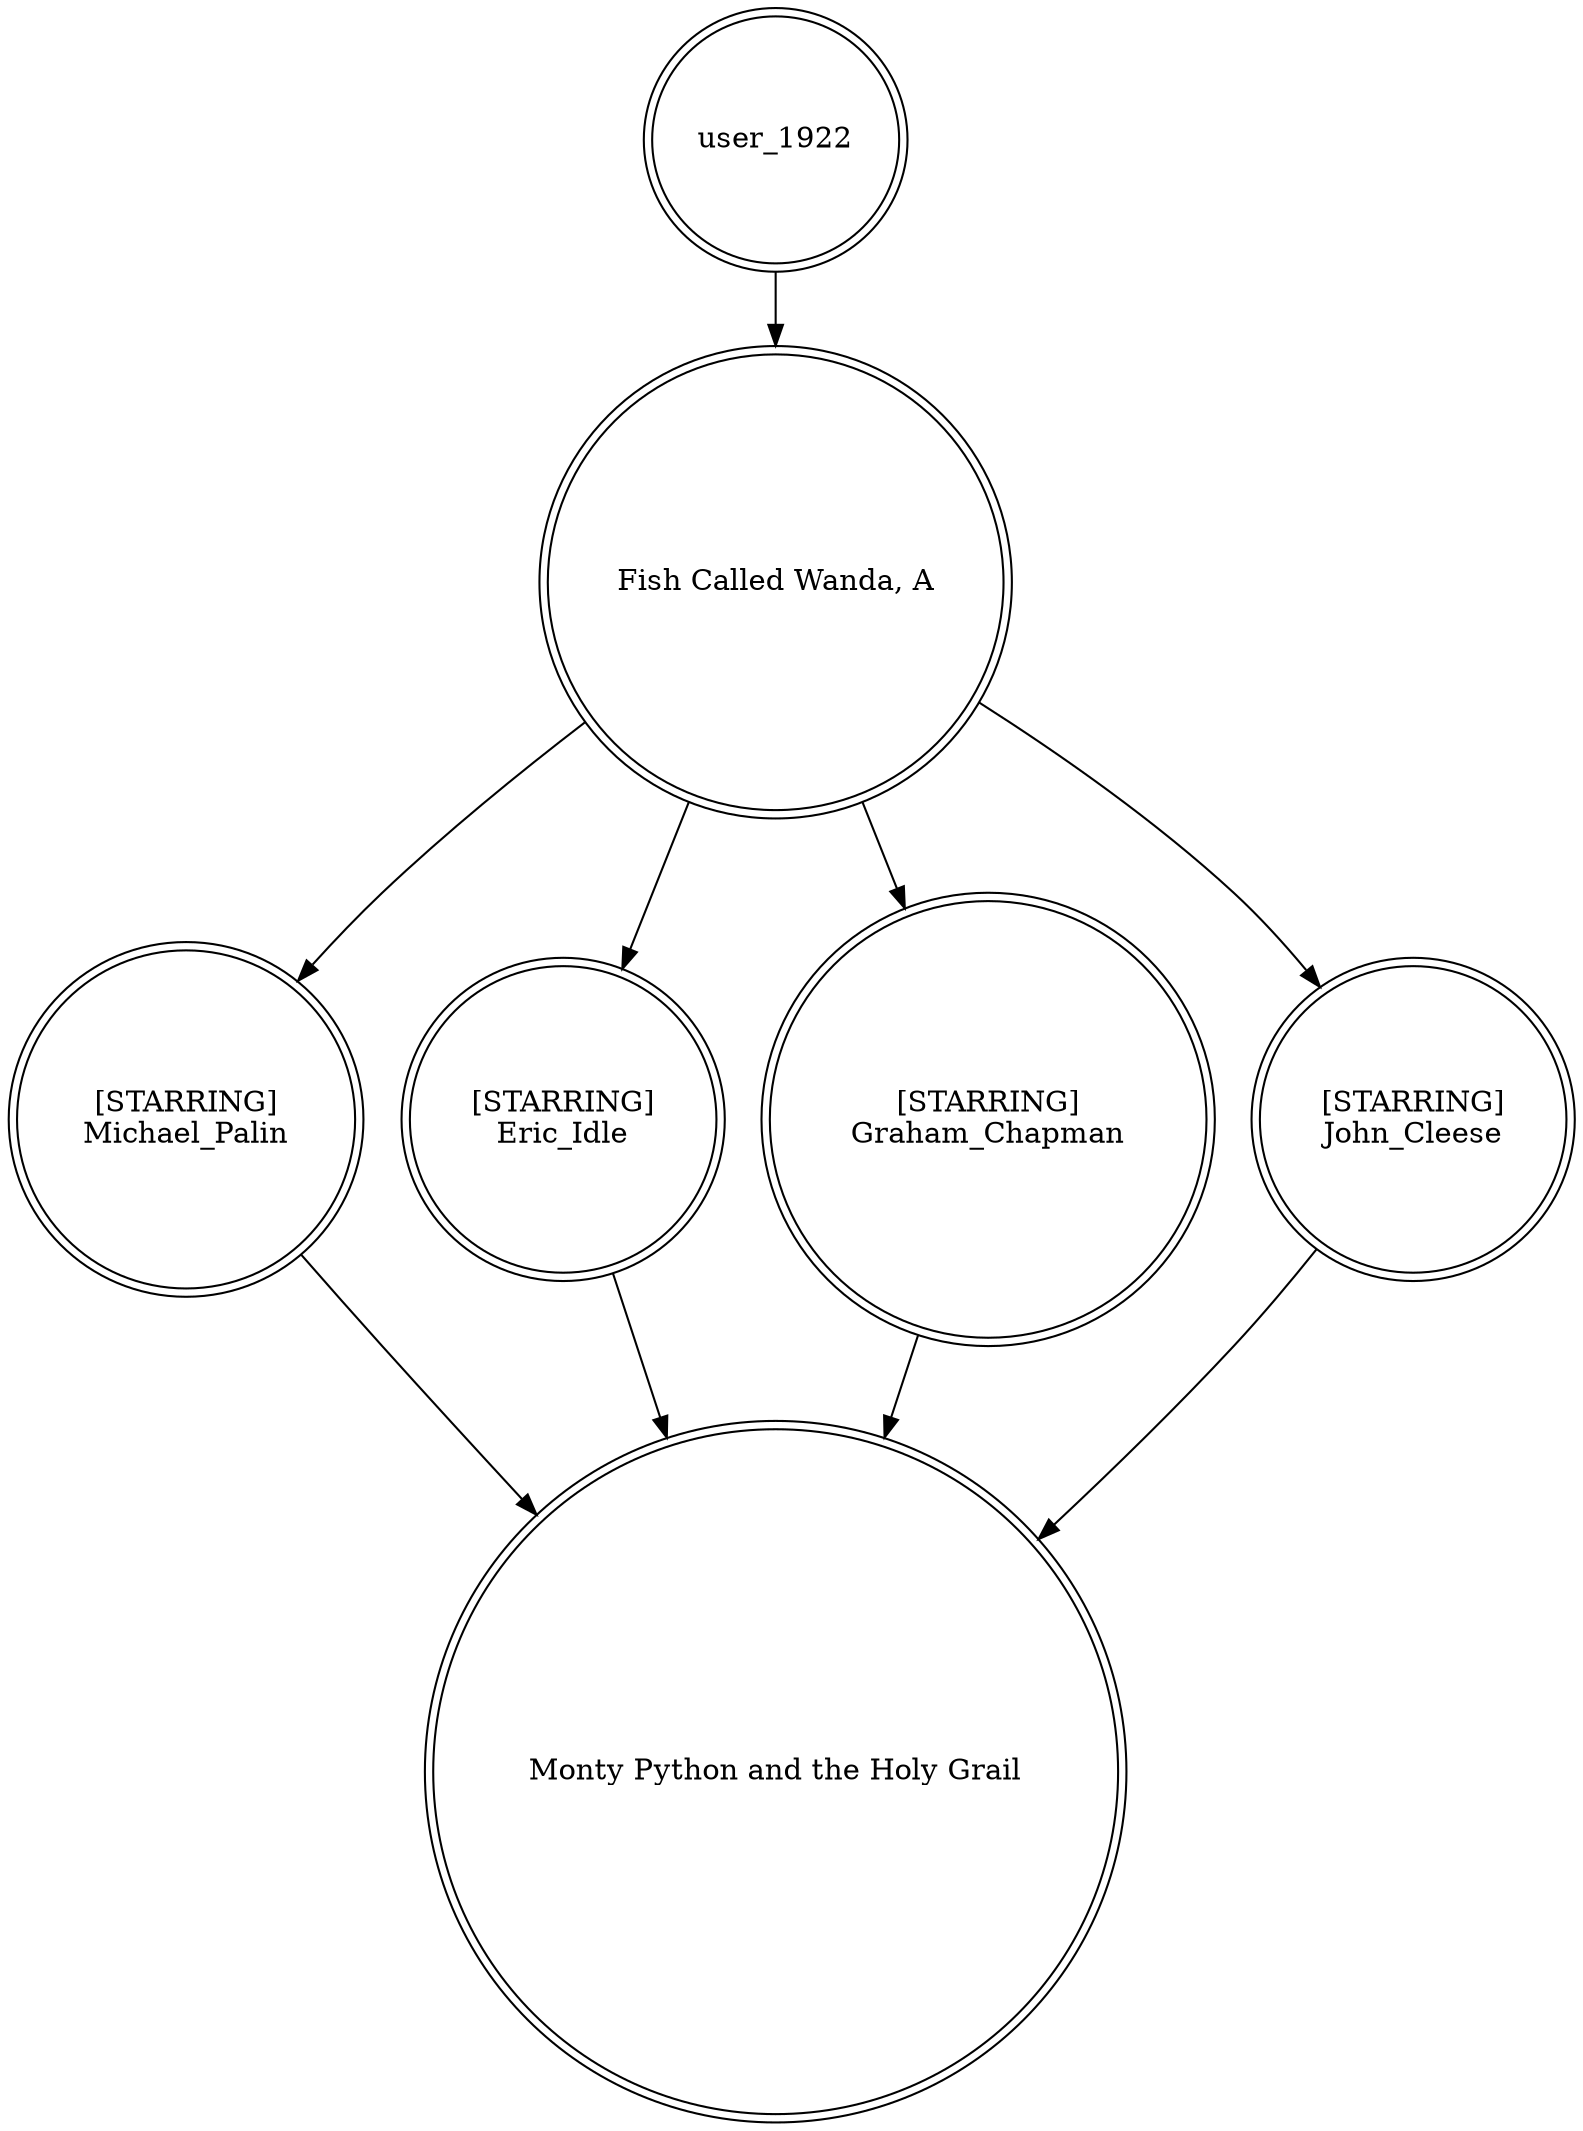 digraph finite_state_machine {
	node [shape=doublecircle]
	"Fish Called Wanda, A" -> "[STARRING]
Michael_Palin"
	"[STARRING]
Eric_Idle" -> "Monty Python and the Holy Grail"
	"[STARRING]
Michael_Palin" -> "Monty Python and the Holy Grail"
	"[STARRING]
Graham_Chapman" -> "Monty Python and the Holy Grail"
	user_1922 -> "Fish Called Wanda, A"
	"Fish Called Wanda, A" -> "[STARRING]
Eric_Idle"
	"Fish Called Wanda, A" -> "[STARRING]
Graham_Chapman"
	"[STARRING]
John_Cleese" -> "Monty Python and the Holy Grail"
	"Fish Called Wanda, A" -> "[STARRING]
John_Cleese"
}
